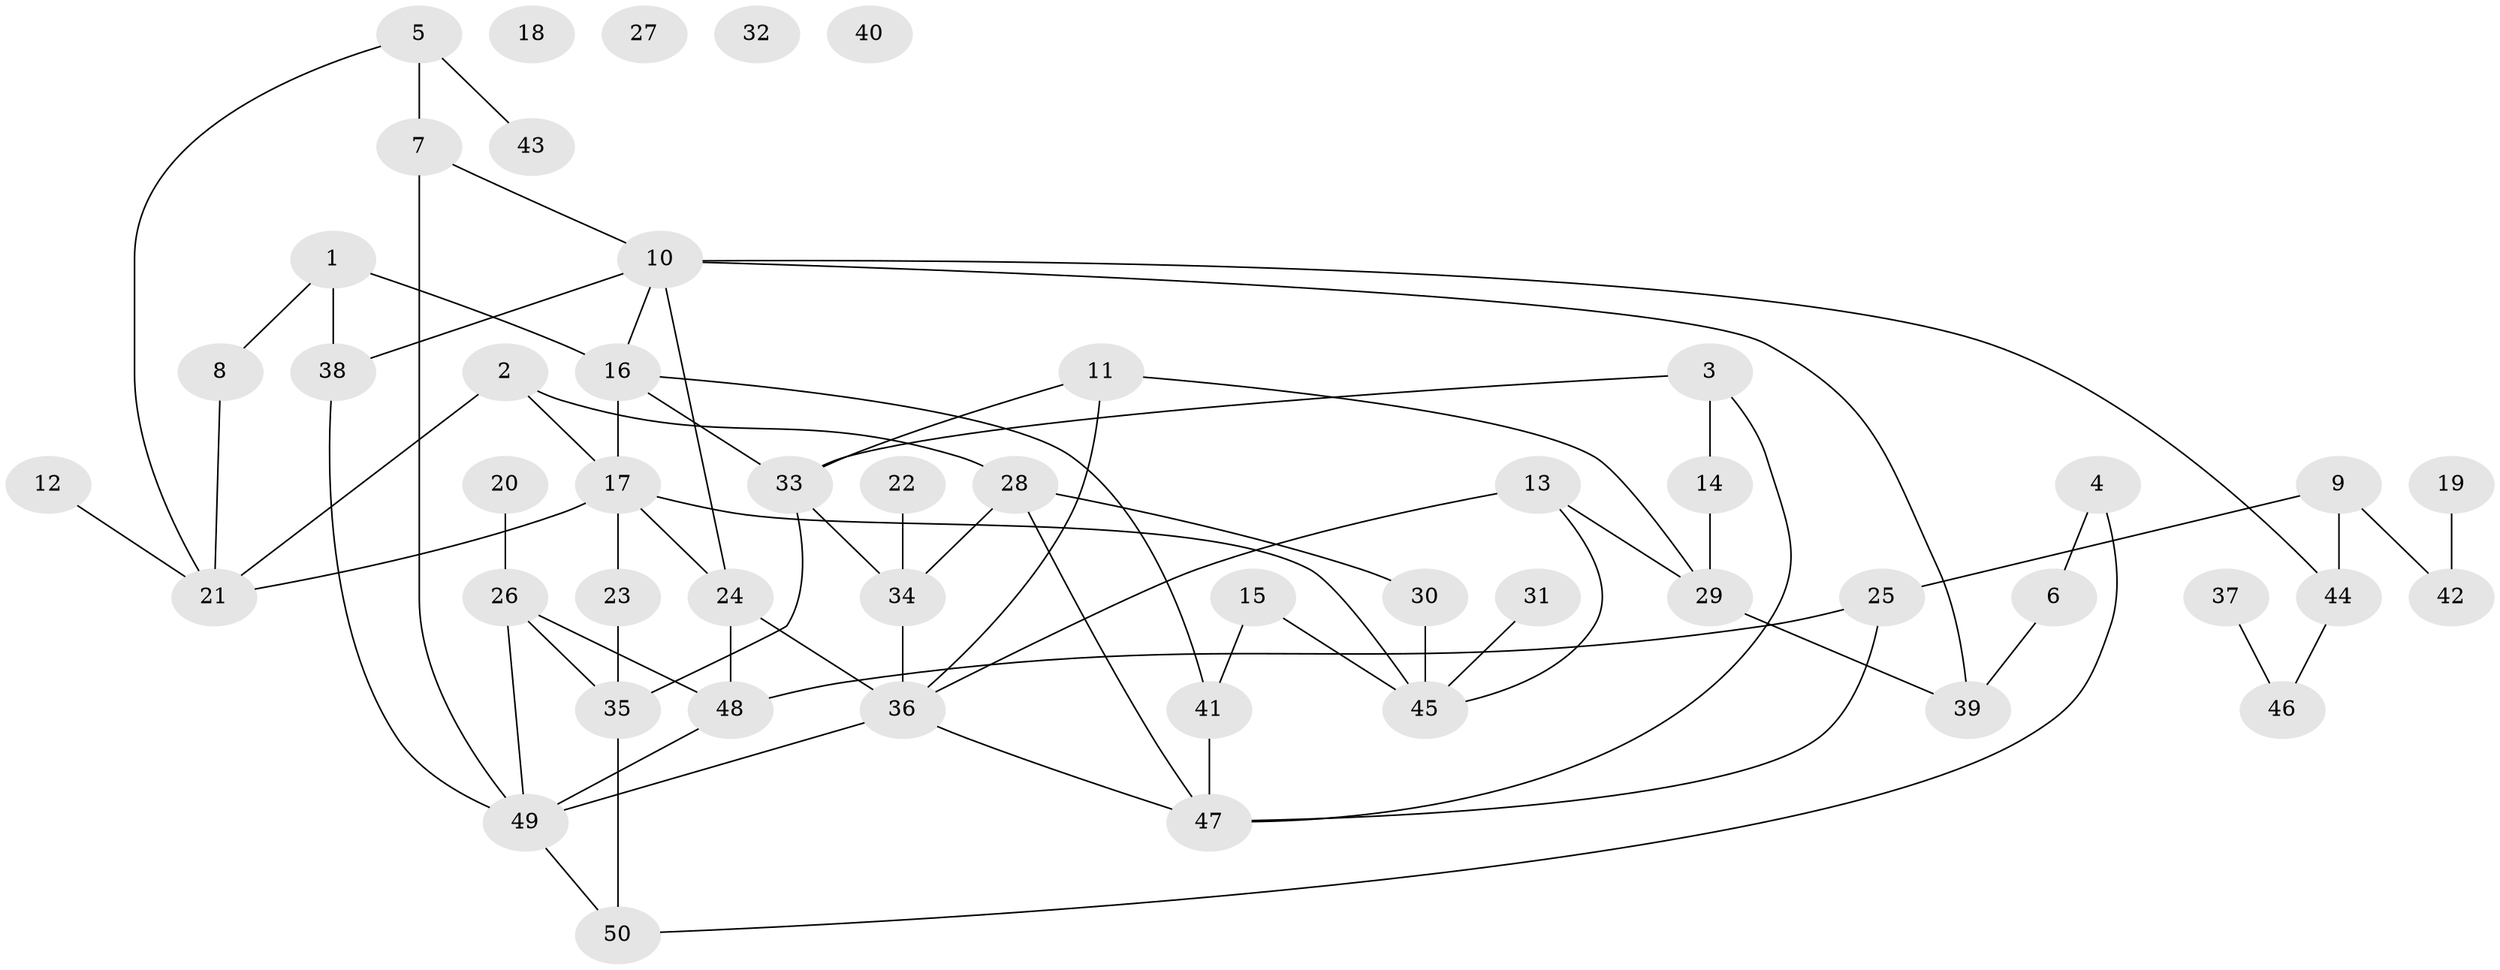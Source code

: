// coarse degree distribution, {1: 0.32, 0: 0.16, 2: 0.04, 4: 0.16, 3: 0.12, 5: 0.08, 8: 0.04, 6: 0.04, 7: 0.04}
// Generated by graph-tools (version 1.1) at 2025/43/03/04/25 21:43:44]
// undirected, 50 vertices, 72 edges
graph export_dot {
graph [start="1"]
  node [color=gray90,style=filled];
  1;
  2;
  3;
  4;
  5;
  6;
  7;
  8;
  9;
  10;
  11;
  12;
  13;
  14;
  15;
  16;
  17;
  18;
  19;
  20;
  21;
  22;
  23;
  24;
  25;
  26;
  27;
  28;
  29;
  30;
  31;
  32;
  33;
  34;
  35;
  36;
  37;
  38;
  39;
  40;
  41;
  42;
  43;
  44;
  45;
  46;
  47;
  48;
  49;
  50;
  1 -- 8;
  1 -- 16;
  1 -- 38;
  2 -- 17;
  2 -- 21;
  2 -- 28;
  3 -- 14;
  3 -- 33;
  3 -- 47;
  4 -- 6;
  4 -- 50;
  5 -- 7;
  5 -- 21;
  5 -- 43;
  6 -- 39;
  7 -- 10;
  7 -- 49;
  8 -- 21;
  9 -- 25;
  9 -- 42;
  9 -- 44;
  10 -- 16;
  10 -- 24;
  10 -- 38;
  10 -- 39;
  10 -- 44;
  11 -- 29;
  11 -- 33;
  11 -- 36;
  12 -- 21;
  13 -- 29;
  13 -- 36;
  13 -- 45;
  14 -- 29;
  15 -- 41;
  15 -- 45;
  16 -- 17;
  16 -- 33;
  16 -- 41;
  17 -- 21;
  17 -- 23;
  17 -- 24;
  17 -- 45;
  19 -- 42;
  20 -- 26;
  22 -- 34;
  23 -- 35;
  24 -- 36;
  24 -- 48;
  25 -- 47;
  25 -- 48;
  26 -- 35;
  26 -- 48;
  26 -- 49;
  28 -- 30;
  28 -- 34;
  28 -- 47;
  29 -- 39;
  30 -- 45;
  31 -- 45;
  33 -- 34;
  33 -- 35;
  34 -- 36;
  35 -- 50;
  36 -- 47;
  36 -- 49;
  37 -- 46;
  38 -- 49;
  41 -- 47;
  44 -- 46;
  48 -- 49;
  49 -- 50;
}

